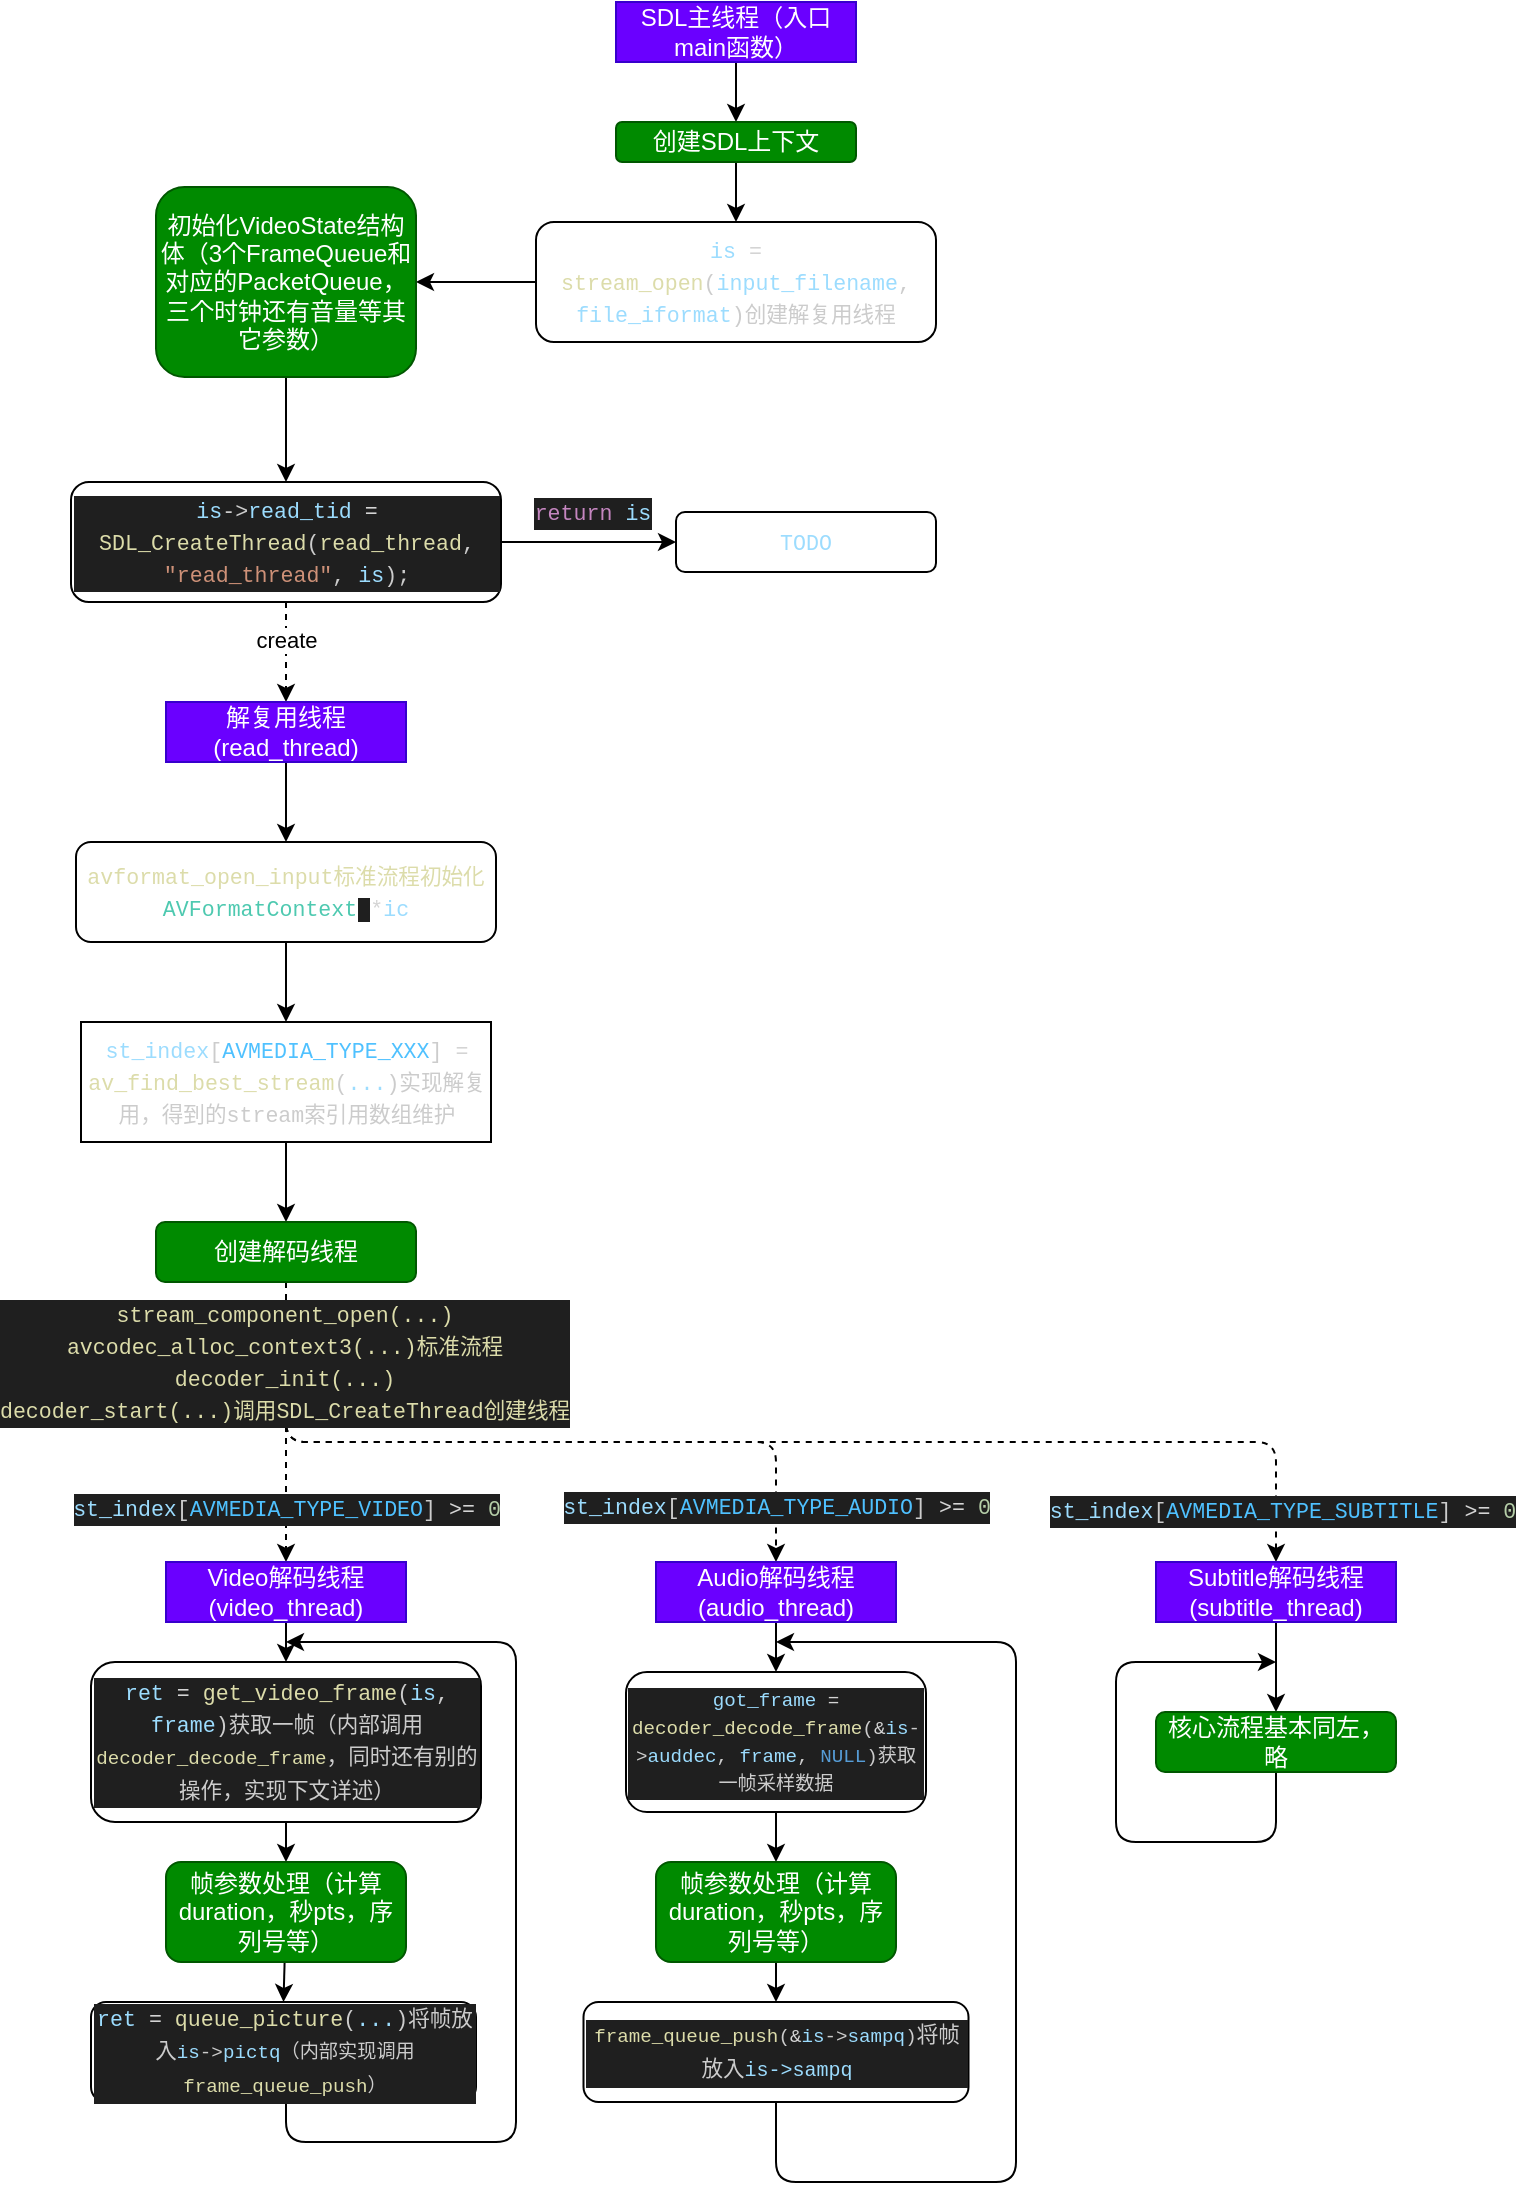 <mxfile>
    <diagram id="FdFCppq6Der4e5SaIO5y" name="Page-1">
        <mxGraphModel dx="118" dy="371" grid="1" gridSize="10" guides="1" tooltips="1" connect="1" arrows="1" fold="1" page="1" pageScale="1" pageWidth="827" pageHeight="1169" math="0" shadow="0">
            <root>
                <mxCell id="0"/>
                <mxCell id="1" parent="0"/>
                <mxCell id="4" style="edgeStyle=none;html=1;entryX=0.5;entryY=0;entryDx=0;entryDy=0;" parent="1" source="2" target="3" edge="1">
                    <mxGeometry relative="1" as="geometry"/>
                </mxCell>
                <mxCell id="2" value="SDL主线程（入口main函数）" style="rounded=0;whiteSpace=wrap;html=1;fillColor=#6a00ff;fontColor=#ffffff;strokeColor=#3700CC;" parent="1" vertex="1">
                    <mxGeometry x="310" y="30" width="120" height="30" as="geometry"/>
                </mxCell>
                <mxCell id="8" style="edgeStyle=none;html=1;entryX=0.5;entryY=0;entryDx=0;entryDy=0;" parent="1" source="3" target="5" edge="1">
                    <mxGeometry relative="1" as="geometry"/>
                </mxCell>
                <mxCell id="3" value="创建SDL上下文" style="rounded=1;whiteSpace=wrap;html=1;fillColor=#008a00;fontColor=#ffffff;strokeColor=#005700;" parent="1" vertex="1">
                    <mxGeometry x="310" y="90" width="120" height="20" as="geometry"/>
                </mxCell>
                <mxCell id="13" style="edgeStyle=none;html=1;entryX=1;entryY=0.5;entryDx=0;entryDy=0;" parent="1" source="5" target="12" edge="1">
                    <mxGeometry relative="1" as="geometry"/>
                </mxCell>
                <mxCell id="5" value="&lt;div style=&quot;color: rgb(204, 204, 204); font-family: Menlo, Monaco, &amp;quot;Courier New&amp;quot;, monospace; font-size: 10.8px; line-height: 16px;&quot;&gt;&lt;span style=&quot;color: rgb(156, 220, 254);&quot;&gt;is&lt;/span&gt; &lt;span style=&quot;color: rgb(212, 212, 212);&quot;&gt;=&lt;/span&gt; &lt;span style=&quot;color: rgb(220, 220, 170);&quot;&gt;stream_open&lt;/span&gt;(&lt;span style=&quot;color: rgb(156, 220, 254);&quot;&gt;input_filename&lt;/span&gt;, &lt;span style=&quot;color: rgb(156, 220, 254);&quot;&gt;file_iformat&lt;/span&gt;)创建解复用线程&lt;/div&gt;" style="rounded=1;whiteSpace=wrap;html=1;" parent="1" vertex="1">
                    <mxGeometry x="270" y="140" width="200" height="60" as="geometry"/>
                </mxCell>
                <mxCell id="16" style="edgeStyle=none;html=1;entryX=0.5;entryY=0;entryDx=0;entryDy=0;" parent="1" source="12" target="15" edge="1">
                    <mxGeometry relative="1" as="geometry"/>
                </mxCell>
                <mxCell id="12" value="初始化VideoState结构体（3个FrameQueue和对应的PacketQueue，三个时钟还有音量等其它参数）" style="rounded=1;whiteSpace=wrap;html=1;fillColor=#008a00;fontColor=#ffffff;strokeColor=#005700;" parent="1" vertex="1">
                    <mxGeometry x="80" y="122.5" width="130" height="95" as="geometry"/>
                </mxCell>
                <mxCell id="19" style="edgeStyle=none;html=1;entryX=0.5;entryY=0;entryDx=0;entryDy=0;dashed=1;" parent="1" source="15" target="18" edge="1">
                    <mxGeometry relative="1" as="geometry"/>
                </mxCell>
                <mxCell id="20" value="create" style="edgeLabel;html=1;align=center;verticalAlign=middle;resizable=0;points=[];" parent="19" vertex="1" connectable="0">
                    <mxGeometry x="-0.269" y="2" relative="1" as="geometry">
                        <mxPoint x="-2" as="offset"/>
                    </mxGeometry>
                </mxCell>
                <mxCell id="22" style="edgeStyle=none;html=1;entryX=0;entryY=0.5;entryDx=0;entryDy=0;fontColor=none;" parent="1" source="15" target="21" edge="1">
                    <mxGeometry relative="1" as="geometry"/>
                </mxCell>
                <mxCell id="23" value="&lt;div style=&quot;color: rgb(204, 204, 204); background-color: rgb(31, 31, 31); font-family: Menlo, Monaco, &amp;quot;Courier New&amp;quot;, monospace; font-size: 10.8px; line-height: 16px;&quot;&gt;&lt;span style=&quot;color: #c586c0;&quot;&gt;return&lt;/span&gt; &lt;span style=&quot;color: #9cdcfe;&quot;&gt;is&lt;/span&gt;&lt;/div&gt;" style="edgeLabel;html=1;align=center;verticalAlign=middle;resizable=0;points=[];fontColor=none;" parent="22" vertex="1" connectable="0">
                    <mxGeometry x="0.485" y="1" relative="1" as="geometry">
                        <mxPoint x="-20" y="-14" as="offset"/>
                    </mxGeometry>
                </mxCell>
                <mxCell id="15" value="&lt;div style=&quot;color: rgb(204, 204, 204); background-color: rgb(31, 31, 31); font-family: Menlo, Monaco, &amp;quot;Courier New&amp;quot;, monospace; font-size: 10.8px; line-height: 16px;&quot;&gt;&lt;span style=&quot;color: #9cdcfe;&quot;&gt;is&lt;/span&gt;-&amp;gt;&lt;span style=&quot;color: #9cdcfe;&quot;&gt;read_tid&lt;/span&gt;     &lt;span style=&quot;color: #d4d4d4;&quot;&gt;=&lt;/span&gt; &lt;span style=&quot;color: #dcdcaa;&quot;&gt;SDL_CreateThread&lt;/span&gt;(&lt;span style=&quot;color: #dcdcaa;&quot;&gt;read_thread&lt;/span&gt;, &lt;span style=&quot;color: #ce9178;&quot;&gt;&quot;read_thread&quot;&lt;/span&gt;, &lt;span style=&quot;color: #9cdcfe;&quot;&gt;is&lt;/span&gt;);&lt;/div&gt;" style="rounded=1;whiteSpace=wrap;html=1;labelBackgroundColor=none;" parent="1" vertex="1">
                    <mxGeometry x="37.5" y="270" width="215" height="60" as="geometry"/>
                </mxCell>
                <mxCell id="27" style="edgeStyle=none;html=1;entryX=0.5;entryY=0;entryDx=0;entryDy=0;fontColor=none;" parent="1" source="18" target="26" edge="1">
                    <mxGeometry relative="1" as="geometry"/>
                </mxCell>
                <mxCell id="18" value="解复用线程(read_thread)" style="rounded=0;whiteSpace=wrap;html=1;labelBackgroundColor=none;fillColor=#6a00ff;fontColor=#ffffff;strokeColor=#3700CC;" parent="1" vertex="1">
                    <mxGeometry x="85" y="380" width="120" height="30" as="geometry"/>
                </mxCell>
                <mxCell id="21" value="&lt;div style=&quot;font-family: Menlo, Monaco, &amp;quot;Courier New&amp;quot;, monospace; font-size: 10.8px; line-height: 16px;&quot;&gt;&lt;font color=&quot;#9cdcfe&quot;&gt;TODO&lt;/font&gt;&lt;/div&gt;" style="rounded=1;whiteSpace=wrap;html=1;" parent="1" vertex="1">
                    <mxGeometry x="340" y="285" width="130" height="30" as="geometry"/>
                </mxCell>
                <mxCell id="29" style="edgeStyle=none;html=1;entryX=0.5;entryY=0;entryDx=0;entryDy=0;fontColor=none;" parent="1" source="26" target="28" edge="1">
                    <mxGeometry relative="1" as="geometry"/>
                </mxCell>
                <mxCell id="26" value="&lt;div style=&quot;color: rgb(204, 204, 204); font-family: Menlo, Monaco, &amp;quot;Courier New&amp;quot;, monospace; font-size: 10.8px; line-height: 16px;&quot;&gt;&lt;span style=&quot;color: rgb(220, 220, 170);&quot;&gt;avformat_open_input标准流程初始化&lt;/span&gt;&lt;span style=&quot;font-size: 10.8px; color: rgb(78, 201, 176);&quot;&gt;AVFormatContext&lt;/span&gt;&lt;span style=&quot;background-color: rgb(31, 31, 31); font-size: 10.8px;&quot;&gt; &lt;/span&gt;&lt;span style=&quot;font-size: 10.8px; color: rgb(212, 212, 212);&quot;&gt;*&lt;/span&gt;&lt;span style=&quot;font-size: 10.8px; color: rgb(156, 220, 254);&quot;&gt;ic&lt;/span&gt;&lt;/div&gt;" style="rounded=1;whiteSpace=wrap;html=1;" parent="1" vertex="1">
                    <mxGeometry x="40" y="450" width="210" height="50" as="geometry"/>
                </mxCell>
                <mxCell id="34" style="edgeStyle=none;html=1;entryX=0.5;entryY=0;entryDx=0;entryDy=0;fontColor=#FFFFFF;" parent="1" source="28" target="33" edge="1">
                    <mxGeometry relative="1" as="geometry"/>
                </mxCell>
                <mxCell id="28" value="&lt;div style=&quot;font-family: Menlo, Monaco, &amp;quot;Courier New&amp;quot;, monospace; font-size: 10.8px; line-height: 16px;&quot;&gt;&lt;div style=&quot;&quot;&gt;&lt;span style=&quot;color: rgb(156, 220, 254);&quot;&gt;st_index&lt;/span&gt;&lt;font style=&quot;&quot; color=&quot;#cccccc&quot;&gt;[&lt;/font&gt;&lt;font style=&quot;&quot; color=&quot;#4fc1ff&quot;&gt;AVMEDIA_TYPE_XXX&lt;/font&gt;&lt;font style=&quot;&quot; color=&quot;#cccccc&quot;&gt;] &lt;/font&gt;&lt;span style=&quot;color: rgb(212, 212, 212);&quot;&gt;=&lt;/span&gt;&lt;/div&gt;&lt;div style=&quot;&quot;&gt;&lt;span style=&quot;color: rgb(204, 204, 204);&quot;&gt;            &lt;span style=&quot;color: #dcdcaa;&quot;&gt;av_find_best_stream&lt;/span&gt;(&lt;/span&gt;&lt;font style=&quot;&quot; color=&quot;#9cdcfe&quot;&gt;...&lt;/font&gt;&lt;span style=&quot;color: rgb(204, 204, 204); font-size: 10.8px;&quot;&gt;)实现解复用，得到的stream索引用数组维护&lt;/span&gt;&lt;/div&gt;&lt;/div&gt;" style="rounded=0;whiteSpace=wrap;html=1;labelBackgroundColor=none;" parent="1" vertex="1">
                    <mxGeometry x="42.5" y="540" width="205" height="60" as="geometry"/>
                </mxCell>
                <mxCell id="45" style="edgeStyle=none;html=1;entryX=0.5;entryY=0;entryDx=0;entryDy=0;dashed=1;" parent="1" source="33" target="40" edge="1">
                    <mxGeometry relative="1" as="geometry"/>
                </mxCell>
                <mxCell id="48" value="&lt;div style=&quot;color: rgb(204, 204, 204); background-color: rgb(31, 31, 31); font-family: Menlo, Monaco, &amp;quot;Courier New&amp;quot;, monospace; font-size: 10.8px; line-height: 16px;&quot;&gt;&lt;div style=&quot;font-size: 10.8px; line-height: 16px;&quot;&gt;&lt;span style=&quot;color: #9cdcfe;&quot;&gt;st_index&lt;/span&gt;[&lt;span style=&quot;color: #4fc1ff;&quot;&gt;AVMEDIA_TYPE_VIDEO&lt;/span&gt;] &lt;span style=&quot;color: #d4d4d4;&quot;&gt;&amp;gt;=&lt;/span&gt; &lt;span style=&quot;color: #b5cea8;&quot;&gt;0&lt;/span&gt;&lt;/div&gt;&lt;/div&gt;" style="edgeLabel;html=1;align=center;verticalAlign=middle;resizable=0;points=[];" parent="45" vertex="1" connectable="0">
                    <mxGeometry x="0.4" y="1" relative="1" as="geometry">
                        <mxPoint x="-1" y="15" as="offset"/>
                    </mxGeometry>
                </mxCell>
                <mxCell id="46" style="edgeStyle=none;html=1;entryX=0.5;entryY=0;entryDx=0;entryDy=0;exitX=0.5;exitY=1;exitDx=0;exitDy=0;dashed=1;" parent="1" source="33" target="41" edge="1">
                    <mxGeometry relative="1" as="geometry">
                        <Array as="points">
                            <mxPoint x="145" y="750"/>
                            <mxPoint x="390" y="750"/>
                        </Array>
                    </mxGeometry>
                </mxCell>
                <mxCell id="49" value="&lt;div style=&quot;color: rgb(204, 204, 204); background-color: rgb(31, 31, 31); font-family: Menlo, Monaco, &amp;quot;Courier New&amp;quot;, monospace; font-size: 10.8px; line-height: 16px;&quot;&gt;&lt;span style=&quot;color: #9cdcfe;&quot;&gt;st_index&lt;/span&gt;[&lt;span style=&quot;color: #4fc1ff;&quot;&gt;AVMEDIA_TYPE_AUDIO&lt;/span&gt;] &lt;span style=&quot;color: #d4d4d4;&quot;&gt;&amp;gt;=&lt;/span&gt; &lt;span style=&quot;color: #b5cea8;&quot;&gt;0&lt;/span&gt;&lt;/div&gt;" style="edgeLabel;html=1;align=center;verticalAlign=middle;resizable=0;points=[];" parent="46" vertex="1" connectable="0">
                    <mxGeometry x="0.854" relative="1" as="geometry">
                        <mxPoint as="offset"/>
                    </mxGeometry>
                </mxCell>
                <mxCell id="47" style="edgeStyle=none;html=1;entryX=0.5;entryY=0;entryDx=0;entryDy=0;exitX=0.5;exitY=1;exitDx=0;exitDy=0;dashed=1;" parent="1" source="33" target="42" edge="1">
                    <mxGeometry relative="1" as="geometry">
                        <mxPoint x="391.379" y="710" as="targetPoint"/>
                        <Array as="points">
                            <mxPoint x="145" y="750"/>
                            <mxPoint x="640" y="750"/>
                        </Array>
                    </mxGeometry>
                </mxCell>
                <mxCell id="51" value="&lt;div style=&quot;color: rgb(204, 204, 204); background-color: rgb(31, 31, 31); font-family: Menlo, Monaco, &amp;quot;Courier New&amp;quot;, monospace; font-size: 10.8px; line-height: 16px;&quot;&gt;&lt;span style=&quot;color: #9cdcfe;&quot;&gt;st_index&lt;/span&gt;[&lt;span style=&quot;color: #4fc1ff;&quot;&gt;AVMEDIA_TYPE_SUBTITLE&lt;/span&gt;] &lt;span style=&quot;color: #d4d4d4;&quot;&gt;&amp;gt;=&lt;/span&gt; &lt;span style=&quot;color: #b5cea8;&quot;&gt;0&lt;/span&gt;&lt;/div&gt;" style="edgeLabel;html=1;align=center;verticalAlign=middle;resizable=0;points=[];" parent="47" vertex="1" connectable="0">
                    <mxGeometry x="0.917" y="3" relative="1" as="geometry">
                        <mxPoint as="offset"/>
                    </mxGeometry>
                </mxCell>
                <mxCell id="52" value="&lt;div style=&quot;color: rgb(204, 204, 204); background-color: rgb(31, 31, 31); font-family: Menlo, Monaco, &amp;quot;Courier New&amp;quot;, monospace; font-size: 10.8px; line-height: 16px;&quot;&gt;&lt;span style=&quot;color: #dcdcaa;&quot;&gt;stream_component_open(...)&lt;/span&gt;&lt;/div&gt;&lt;div style=&quot;background-color: rgb(31, 31, 31); font-family: Menlo, Monaco, &amp;quot;Courier New&amp;quot;, monospace; font-size: 10.8px; line-height: 16px;&quot;&gt;&lt;div style=&quot;color: rgb(204, 204, 204); font-size: 10.8px; line-height: 16px;&quot;&gt;&lt;span style=&quot;color: #dcdcaa;&quot;&gt;avcodec_alloc_context3(...)标准流程&lt;/span&gt;&lt;/div&gt;&lt;div style=&quot;color: rgb(204, 204, 204); font-size: 10.8px; line-height: 16px;&quot;&gt;&lt;div style=&quot;font-size: 10.8px; line-height: 16px;&quot;&gt;&lt;span style=&quot;color: #dcdcaa;&quot;&gt;decoder_init(...)&lt;/span&gt;&lt;/div&gt;&lt;div style=&quot;font-size: 10.8px; line-height: 16px;&quot;&gt;&lt;span style=&quot;color: #dcdcaa;&quot;&gt;decoder_start(...)调用SDL_CreateThread创建线程&lt;/span&gt;&lt;/div&gt;&lt;/div&gt;&lt;/div&gt;" style="edgeLabel;html=1;align=center;verticalAlign=middle;resizable=0;points=[];" parent="47" vertex="1" connectable="0">
                    <mxGeometry x="-0.964" y="-1" relative="1" as="geometry">
                        <mxPoint y="28" as="offset"/>
                    </mxGeometry>
                </mxCell>
                <mxCell id="33" value="创建解码线程" style="rounded=1;whiteSpace=wrap;html=1;fillColor=#008a00;fontColor=#ffffff;strokeColor=#005700;" parent="1" vertex="1">
                    <mxGeometry x="80" y="640" width="130" height="30" as="geometry"/>
                </mxCell>
                <mxCell id="54" style="edgeStyle=none;html=1;entryX=0.5;entryY=0;entryDx=0;entryDy=0;" edge="1" parent="1" source="40" target="53">
                    <mxGeometry relative="1" as="geometry"/>
                </mxCell>
                <mxCell id="40" value="Video解码线程(video_thread)" style="rounded=0;whiteSpace=wrap;html=1;labelBackgroundColor=none;fillColor=#6a00ff;fontColor=#ffffff;strokeColor=#3700CC;" parent="1" vertex="1">
                    <mxGeometry x="85" y="810" width="120" height="30" as="geometry"/>
                </mxCell>
                <mxCell id="64" style="edgeStyle=none;html=1;entryX=0.5;entryY=0;entryDx=0;entryDy=0;" edge="1" parent="1" source="41" target="62">
                    <mxGeometry relative="1" as="geometry"/>
                </mxCell>
                <mxCell id="41" value="Audio解码线程(audio_thread)" style="rounded=0;whiteSpace=wrap;html=1;labelBackgroundColor=none;fillColor=#6a00ff;fontColor=#ffffff;strokeColor=#3700CC;" parent="1" vertex="1">
                    <mxGeometry x="330" y="810" width="120" height="30" as="geometry"/>
                </mxCell>
                <mxCell id="72" style="edgeStyle=none;html=1;entryX=0.5;entryY=0;entryDx=0;entryDy=0;fontColor=#cccccc;" edge="1" parent="1" source="42" target="71">
                    <mxGeometry relative="1" as="geometry"/>
                </mxCell>
                <mxCell id="42" value="Subtitle解码线程(subtitle_thread)" style="rounded=0;whiteSpace=wrap;html=1;labelBackgroundColor=none;fillColor=#6a00ff;fontColor=#ffffff;strokeColor=#3700CC;" parent="1" vertex="1">
                    <mxGeometry x="580" y="810" width="120" height="30" as="geometry"/>
                </mxCell>
                <mxCell id="56" style="edgeStyle=none;html=1;entryX=0.5;entryY=0;entryDx=0;entryDy=0;" edge="1" parent="1" source="53" target="55">
                    <mxGeometry relative="1" as="geometry"/>
                </mxCell>
                <mxCell id="53" value="&lt;div style=&quot;color: rgb(204, 204, 204); background-color: rgb(31, 31, 31); font-family: Menlo, Monaco, &amp;quot;Courier New&amp;quot;, monospace; font-size: 10.8px; line-height: 16px;&quot;&gt;&lt;span style=&quot;color: #9cdcfe;&quot;&gt;ret&lt;/span&gt; &lt;span style=&quot;color: #d4d4d4;&quot;&gt;=&lt;/span&gt; &lt;span style=&quot;color: #dcdcaa;&quot;&gt;get_video_frame&lt;/span&gt;(&lt;span style=&quot;color: #9cdcfe;&quot;&gt;is&lt;/span&gt;, &lt;span style=&quot;color: #9cdcfe;&quot;&gt;frame&lt;/span&gt;)获取一帧（内部调用&lt;span style=&quot;color: rgb(220, 220, 170); font-size: 9.6px;&quot;&gt;decoder_decode_frame&lt;/span&gt;&lt;span style=&quot;font-size: 10.8px;&quot;&gt;，同时还有别的操作，实现下文详述）&lt;/span&gt;&lt;/div&gt;" style="rounded=1;whiteSpace=wrap;html=1;" vertex="1" parent="1">
                    <mxGeometry x="47.5" y="860" width="195" height="80" as="geometry"/>
                </mxCell>
                <mxCell id="58" style="edgeStyle=none;html=1;entryX=0.5;entryY=0;entryDx=0;entryDy=0;" edge="1" parent="1" source="55" target="57">
                    <mxGeometry relative="1" as="geometry"/>
                </mxCell>
                <mxCell id="55" value="帧参数处理（计算duration，秒pts，序列号等）" style="rounded=1;whiteSpace=wrap;html=1;fillColor=#008a00;fontColor=#ffffff;strokeColor=#005700;" vertex="1" parent="1">
                    <mxGeometry x="85" y="960" width="120" height="50" as="geometry"/>
                </mxCell>
                <mxCell id="61" style="edgeStyle=none;html=1;" edge="1" parent="1" source="57">
                    <mxGeometry relative="1" as="geometry">
                        <mxPoint x="145" y="850" as="targetPoint"/>
                        <Array as="points">
                            <mxPoint x="145" y="1070"/>
                            <mxPoint x="145" y="1100"/>
                            <mxPoint x="210" y="1100"/>
                            <mxPoint x="260" y="1100"/>
                            <mxPoint x="260" y="960"/>
                            <mxPoint x="260" y="850"/>
                        </Array>
                    </mxGeometry>
                </mxCell>
                <mxCell id="57" value="&lt;div style=&quot;background-color: rgb(31, 31, 31); font-family: Menlo, Monaco, &amp;quot;Courier New&amp;quot;, monospace; font-size: 10.8px; line-height: 16px;&quot;&gt;&lt;div style=&quot;font-size: 10.8px; line-height: 16px;&quot;&gt;&lt;span style=&quot;color: rgb(156, 220, 254);&quot;&gt;ret&lt;/span&gt; &lt;span style=&quot;color: rgb(212, 212, 212);&quot;&gt;=&lt;/span&gt; &lt;span style=&quot;color: rgb(220, 220, 170);&quot;&gt;queue_picture&lt;/span&gt;&lt;font color=&quot;#cccccc&quot;&gt;(&lt;/font&gt;&lt;font color=&quot;#9cdcfe&quot;&gt;...&lt;/font&gt;&lt;font color=&quot;#cccccc&quot;&gt;)将帧放入&lt;/font&gt;&lt;span style=&quot;font-size: 9.6px; color: rgb(156, 220, 254);&quot;&gt;is&lt;/span&gt;&lt;span style=&quot;color: rgb(204, 204, 204); font-size: 9.6px;&quot;&gt;-&amp;gt;&lt;/span&gt;&lt;span style=&quot;font-size: 9.6px; color: rgb(156, 220, 254);&quot;&gt;pictq&lt;/span&gt;&lt;span style=&quot;font-size: 9.6px;&quot;&gt;&lt;font color=&quot;#cccccc&quot;&gt;（内部实现调用&lt;/font&gt;&lt;/span&gt;&lt;span style=&quot;color: rgb(220, 220, 170); font-size: 9.6px;&quot;&gt;frame_queue_push&lt;/span&gt;&lt;span style=&quot;font-size: 9.6px;&quot;&gt;&lt;font color=&quot;#cccccc&quot;&gt;）&lt;/font&gt;&lt;/span&gt;&lt;/div&gt;&lt;/div&gt;" style="rounded=1;whiteSpace=wrap;html=1;" vertex="1" parent="1">
                    <mxGeometry x="47.5" y="1030" width="192.5" height="50" as="geometry"/>
                </mxCell>
                <mxCell id="66" style="edgeStyle=none;html=1;entryX=0.5;entryY=0;entryDx=0;entryDy=0;fontColor=#cccccc;" edge="1" parent="1" source="62" target="65">
                    <mxGeometry relative="1" as="geometry"/>
                </mxCell>
                <mxCell id="62" value="&lt;div style=&quot;color: rgb(204, 204, 204); background-color: rgb(31, 31, 31); font-family: Menlo, Monaco, &amp;quot;Courier New&amp;quot;, monospace; font-size: 9.6px; line-height: 14px;&quot;&gt;&lt;span style=&quot;color: #9cdcfe;&quot;&gt;got_frame&lt;/span&gt; &lt;span style=&quot;color: #d4d4d4;&quot;&gt;=&lt;/span&gt; &lt;span style=&quot;color: #dcdcaa;&quot;&gt;decoder_decode_frame&lt;/span&gt;(&lt;span style=&quot;color: #d4d4d4;&quot;&gt;&amp;amp;&lt;/span&gt;&lt;span style=&quot;color: #9cdcfe;&quot;&gt;is&lt;/span&gt;-&amp;gt;&lt;span style=&quot;color: #9cdcfe;&quot;&gt;auddec&lt;/span&gt;, &lt;span style=&quot;color: #9cdcfe;&quot;&gt;frame&lt;/span&gt;, &lt;span style=&quot;color: #569cd6;&quot;&gt;NULL&lt;/span&gt;)获取一帧采样数据&lt;/div&gt;" style="rounded=1;whiteSpace=wrap;html=1;" vertex="1" parent="1">
                    <mxGeometry x="315" y="865" width="150" height="70" as="geometry"/>
                </mxCell>
                <mxCell id="68" style="edgeStyle=none;html=1;exitX=0.5;exitY=1;exitDx=0;exitDy=0;entryX=0.5;entryY=0;entryDx=0;entryDy=0;fontColor=#cccccc;" edge="1" parent="1" source="65" target="67">
                    <mxGeometry relative="1" as="geometry"/>
                </mxCell>
                <mxCell id="65" value="帧参数处理（计算duration，秒pts，序列号等）" style="rounded=1;whiteSpace=wrap;html=1;fillColor=#008a00;fontColor=#ffffff;strokeColor=#005700;" vertex="1" parent="1">
                    <mxGeometry x="330" y="960" width="120" height="50" as="geometry"/>
                </mxCell>
                <mxCell id="69" style="edgeStyle=none;html=1;fontColor=#cccccc;" edge="1" parent="1" source="67">
                    <mxGeometry relative="1" as="geometry">
                        <mxPoint x="390" y="850" as="targetPoint"/>
                        <Array as="points">
                            <mxPoint x="390" y="1120"/>
                            <mxPoint x="510" y="1120"/>
                            <mxPoint x="510" y="850"/>
                        </Array>
                    </mxGeometry>
                </mxCell>
                <mxCell id="67" value="&lt;div style=&quot;background-color: rgb(31, 31, 31); font-family: Menlo, Monaco, &amp;quot;Courier New&amp;quot;, monospace; line-height: 16px;&quot;&gt;&lt;div style=&quot;line-height: 16px;&quot;&gt;&lt;span style=&quot;font-size: 9.6px; color: rgb(220, 220, 170);&quot;&gt;frame_queue_push&lt;/span&gt;&lt;span style=&quot;font-size: 9.6px; color: rgb(204, 204, 204);&quot;&gt;(&lt;/span&gt;&lt;span style=&quot;font-size: 9.6px; color: rgb(212, 212, 212);&quot;&gt;&amp;amp;&lt;/span&gt;&lt;span style=&quot;font-size: 9.6px; color: rgb(156, 220, 254);&quot;&gt;is&lt;/span&gt;&lt;span style=&quot;font-size: 9.6px; color: rgb(204, 204, 204);&quot;&gt;-&amp;gt;&lt;/span&gt;&lt;span style=&quot;font-size: 9.6px; color: rgb(156, 220, 254);&quot;&gt;sampq&lt;/span&gt;&lt;span style=&quot;font-size: 9.6px; color: rgb(204, 204, 204);&quot;&gt;)&lt;/span&gt;&lt;font style=&quot;font-size: 10.8px;&quot; color=&quot;#cccccc&quot;&gt;将帧放入&lt;/font&gt;&lt;font size=&quot;1&quot; color=&quot;#9cdcfe&quot; style=&quot;&quot;&gt;is-&amp;gt;sampq&lt;/font&gt;&lt;/div&gt;&lt;/div&gt;" style="rounded=1;whiteSpace=wrap;html=1;" vertex="1" parent="1">
                    <mxGeometry x="293.75" y="1030" width="192.5" height="50" as="geometry"/>
                </mxCell>
                <mxCell id="73" style="edgeStyle=none;html=1;fontColor=#cccccc;exitX=0.5;exitY=1;exitDx=0;exitDy=0;" edge="1" parent="1" source="71">
                    <mxGeometry relative="1" as="geometry">
                        <mxPoint x="640" y="860" as="targetPoint"/>
                        <mxPoint x="640" y="950" as="sourcePoint"/>
                        <Array as="points">
                            <mxPoint x="640" y="950"/>
                            <mxPoint x="560" y="950"/>
                            <mxPoint x="560" y="860"/>
                        </Array>
                    </mxGeometry>
                </mxCell>
                <mxCell id="71" value="核心流程基本同左，略" style="rounded=1;whiteSpace=wrap;html=1;fontColor=#ffffff;fillColor=#008a00;strokeColor=#005700;" vertex="1" parent="1">
                    <mxGeometry x="580" y="885" width="120" height="30" as="geometry"/>
                </mxCell>
            </root>
        </mxGraphModel>
    </diagram>
</mxfile>